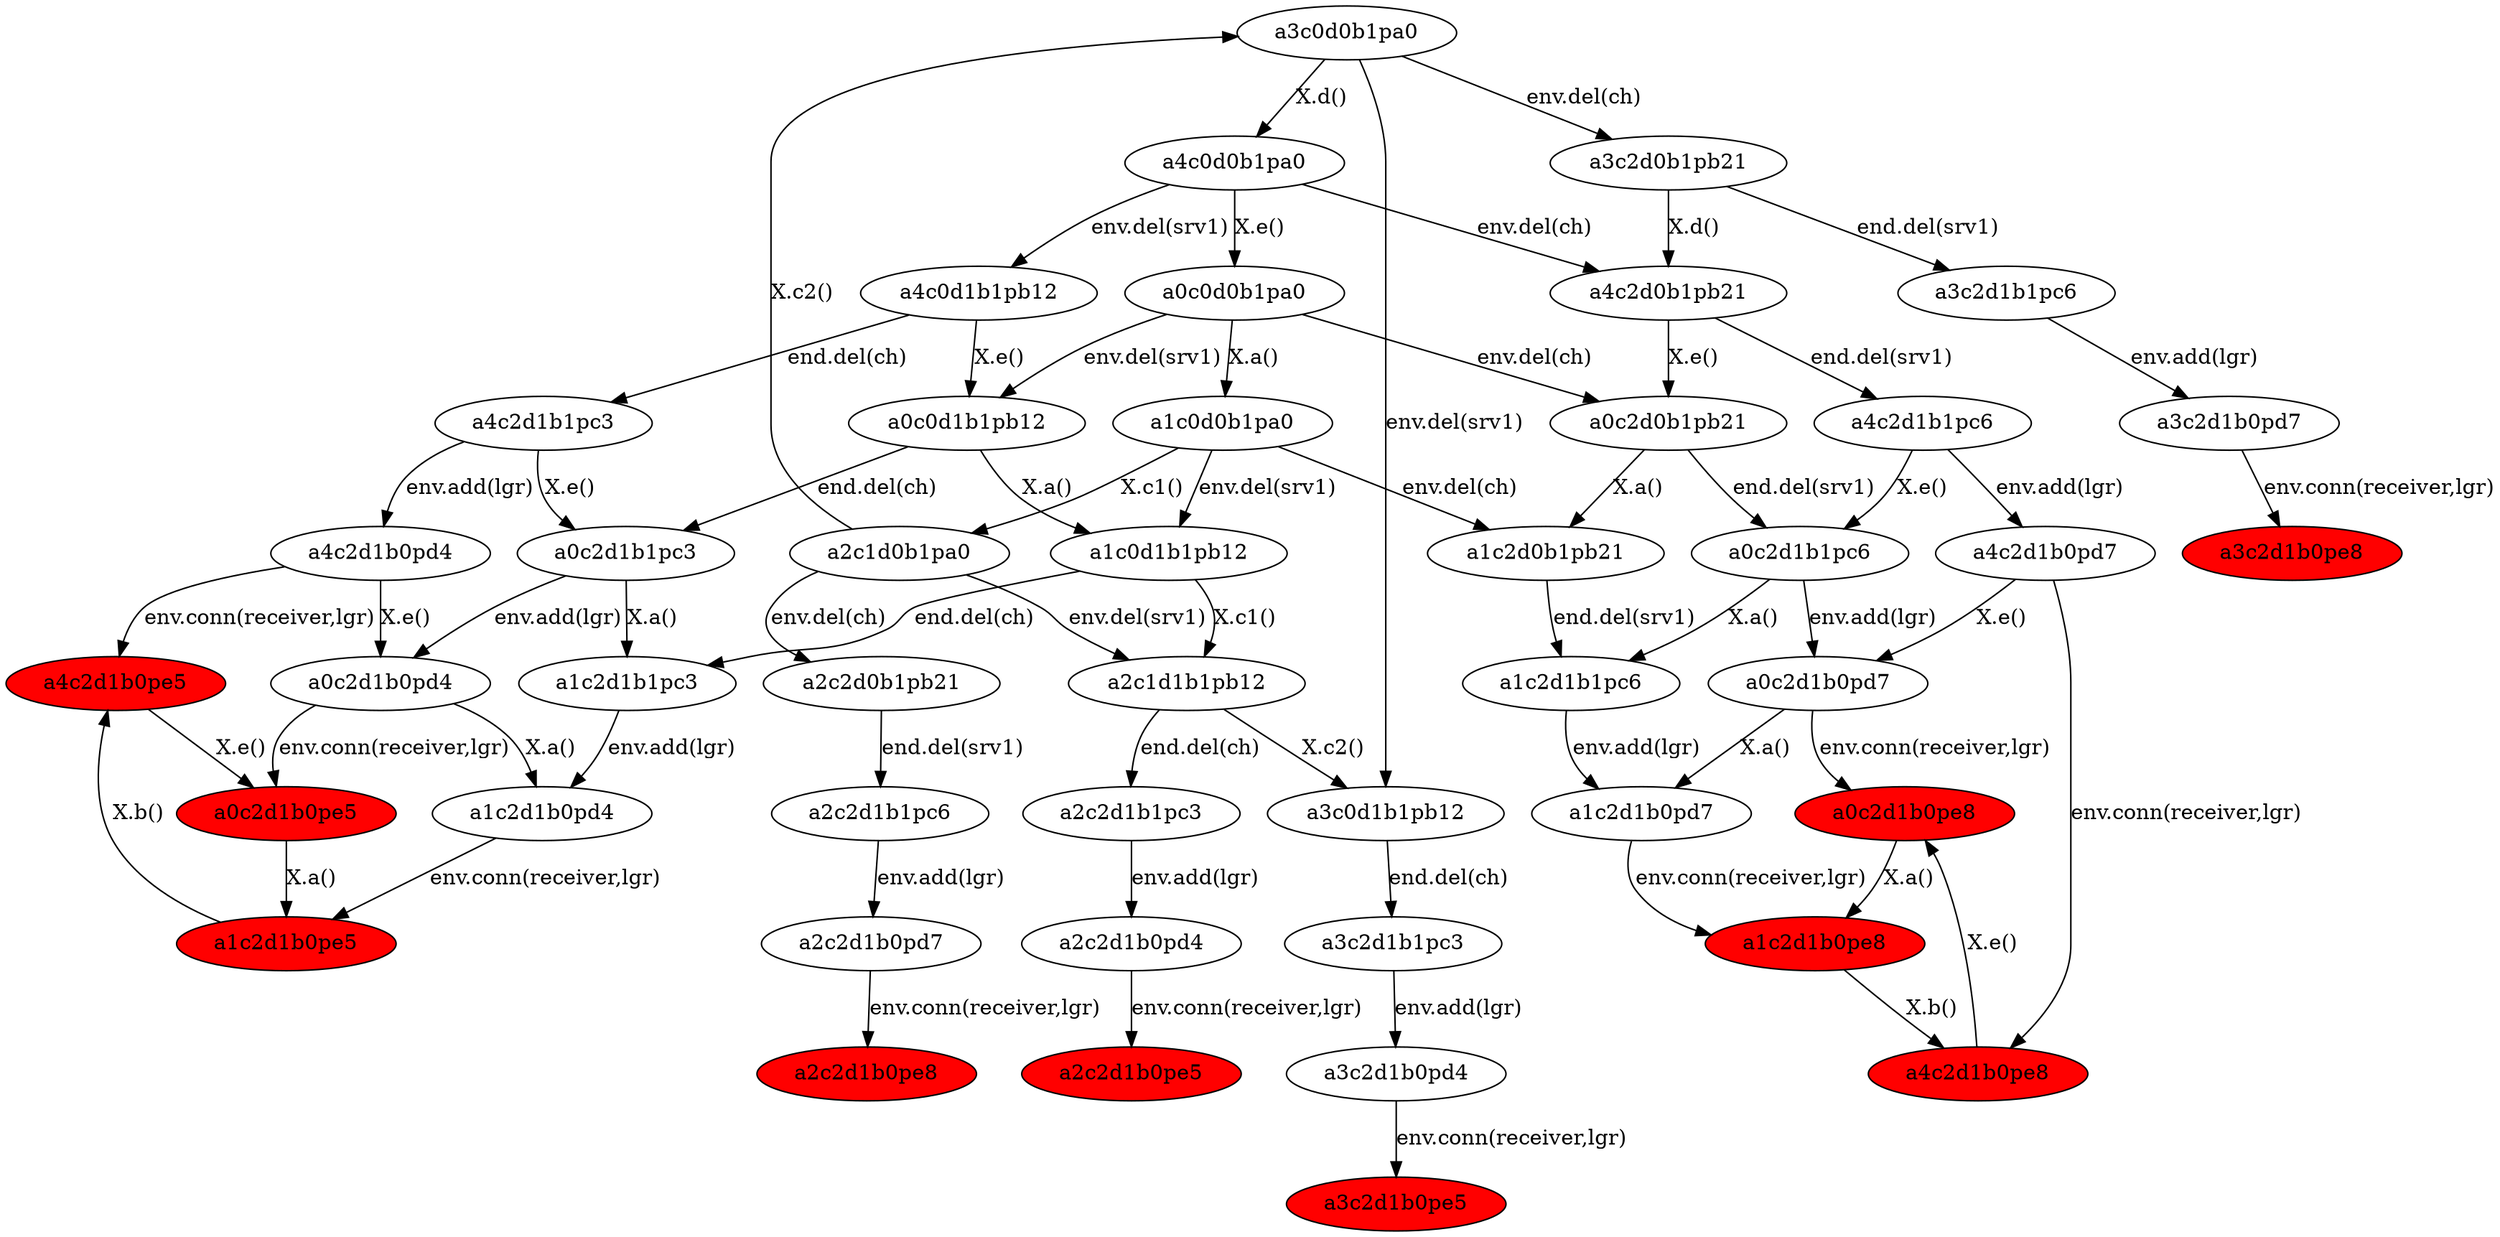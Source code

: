 digraph { 
a4c2d1b0pe5[fillcolor = red,style=filled];
a1c2d1b0pe5[fillcolor = red,style=filled];
a2c2d1b0pe5[fillcolor = red,style=filled];
a4c2d1b0pe8[fillcolor = red,style=filled];
a0c2d1b0pe8[fillcolor = red,style=filled];
a2c2d1b0pe8[fillcolor = red,style=filled];
a0c2d1b0pe5[fillcolor = red,style=filled];
a1c2d1b0pe8[fillcolor = red,style=filled];
a3c2d1b0pe8[fillcolor = red,style=filled];
a3c2d1b0pe5[fillcolor = red,style=filled];
a0c2d1b0pd7->a0c2d1b0pe8[label= "env.conn(receiver,lgr)"];
a0c2d0b1pb21->a0c2d1b1pc6[label= "end.del(srv1)"];
a4c0d1b1pb12->a0c0d1b1pb12[label= "X.e()"];
a4c2d1b0pd4->a0c2d1b0pd4[label= "X.e()"];
a4c0d1b1pb12->a4c2d1b1pc3[label= "end.del(ch)"];
a0c2d0b1pb21->a1c2d0b1pb21[label= "X.a()"];
a2c1d1b1pb12->a3c0d1b1pb12[label= "X.c2()"];
a1c2d1b0pd4->a1c2d1b0pe5[label= "env.conn(receiver,lgr)"];
a3c0d0b1pa0->a3c2d0b1pb21[label= "env.del(ch)"];
a3c2d0b1pb21->a4c2d0b1pb21[label= "X.d()"];
a0c2d1b0pe5->a1c2d1b0pe5[label= "X.a()"];
a1c2d1b0pe8->a4c2d1b0pe8[label= "X.b()"];
a0c2d1b0pd4->a1c2d1b0pd4[label= "X.a()"];
a1c2d1b1pc3->a1c2d1b0pd4[label= "env.add(lgr)"];
a4c0d0b1pa0->a0c0d0b1pa0[label= "X.e()"];
a0c0d0b1pa0->a0c2d0b1pb21[label= "env.del(ch)"];
a2c1d0b1pa0->a2c1d1b1pb12[label= "env.del(srv1)"];
a3c2d0b1pb21->a3c2d1b1pc6[label= "end.del(srv1)"];
a2c1d1b1pb12->a2c2d1b1pc3[label= "end.del(ch)"];
a2c1d0b1pa0->a2c2d0b1pb21[label= "env.del(ch)"];
a0c2d1b1pc6->a1c2d1b1pc6[label= "X.a()"];
a0c2d1b1pc3->a1c2d1b1pc3[label= "X.a()"];
a2c1d0b1pa0->a3c0d0b1pa0[label= "X.c2()"];
a0c0d1b1pb12->a0c2d1b1pc3[label= "end.del(ch)"];
a1c2d0b1pb21->a1c2d1b1pc6[label= "end.del(srv1)"];
a0c2d1b0pd4->a0c2d1b0pe5[label= "env.conn(receiver,lgr)"];
a0c2d1b1pc6->a0c2d1b0pd7[label= "env.add(lgr)"];
a2c2d1b0pd4->a2c2d1b0pe5[label= "env.conn(receiver,lgr)"];
a4c2d1b1pc6->a4c2d1b0pd7[label= "env.add(lgr)"];
a3c2d1b0pd7->a3c2d1b0pe8[label= "env.conn(receiver,lgr)"];
a1c0d0b1pa0->a1c0d1b1pb12[label= "env.del(srv1)"];
a1c2d1b0pe5->a4c2d1b0pe5[label= "X.b()"];
a3c0d0b1pa0->a4c0d0b1pa0[label= "X.d()"];
a1c2d1b1pc6->a1c2d1b0pd7[label= "env.add(lgr)"];
a0c0d0b1pa0->a1c0d0b1pa0[label= "X.a()"];
a4c2d1b0pe5->a0c2d1b0pe5[label= "X.e()"];
a2c2d1b1pc6->a2c2d1b0pd7[label= "env.add(lgr)"];
a4c2d1b0pd7->a0c2d1b0pd7[label= "X.e()"];
a1c0d1b1pb12->a1c2d1b1pc3[label= "end.del(ch)"];
a0c2d1b0pe8->a1c2d1b0pe8[label= "X.a()"];
a3c2d1b1pc6->a3c2d1b0pd7[label= "env.add(lgr)"];
a3c2d1b1pc3->a3c2d1b0pd4[label= "env.add(lgr)"];
a4c2d1b1pc3->a4c2d1b0pd4[label= "env.add(lgr)"];
a0c2d1b0pd7->a1c2d1b0pd7[label= "X.a()"];
a4c2d1b1pc6->a0c2d1b1pc6[label= "X.e()"];
a4c0d0b1pa0->a4c0d1b1pb12[label= "env.del(srv1)"];
a3c0d1b1pb12->a3c2d1b1pc3[label= "end.del(ch)"];
a4c0d0b1pa0->a4c2d0b1pb21[label= "env.del(ch)"];
a4c2d1b0pe8->a0c2d1b0pe8[label= "X.e()"];
a2c2d1b0pd7->a2c2d1b0pe8[label= "env.conn(receiver,lgr)"];
a4c2d0b1pb21->a4c2d1b1pc6[label= "end.del(srv1)"];
a0c2d1b1pc3->a0c2d1b0pd4[label= "env.add(lgr)"];
a3c0d0b1pa0->a3c0d1b1pb12[label= "env.del(srv1)"];
a1c2d1b0pd7->a1c2d1b0pe8[label= "env.conn(receiver,lgr)"];
a4c2d1b0pd7->a4c2d1b0pe8[label= "env.conn(receiver,lgr)"];
a4c2d1b1pc3->a0c2d1b1pc3[label= "X.e()"];
a1c0d0b1pa0->a2c1d0b1pa0[label= "X.c1()"];
a0c0d0b1pa0->a0c0d1b1pb12[label= "env.del(srv1)"];
a1c0d0b1pa0->a1c2d0b1pb21[label= "env.del(ch)"];
a4c2d0b1pb21->a0c2d0b1pb21[label= "X.e()"];
a2c2d0b1pb21->a2c2d1b1pc6[label= "end.del(srv1)"];
a3c2d1b0pd4->a3c2d1b0pe5[label= "env.conn(receiver,lgr)"];
a1c0d1b1pb12->a2c1d1b1pb12[label= "X.c1()"];
a2c2d1b1pc3->a2c2d1b0pd4[label= "env.add(lgr)"];
a0c0d1b1pb12->a1c0d1b1pb12[label= "X.a()"];
a4c2d1b0pd4->a4c2d1b0pe5[label= "env.conn(receiver,lgr)"];

}